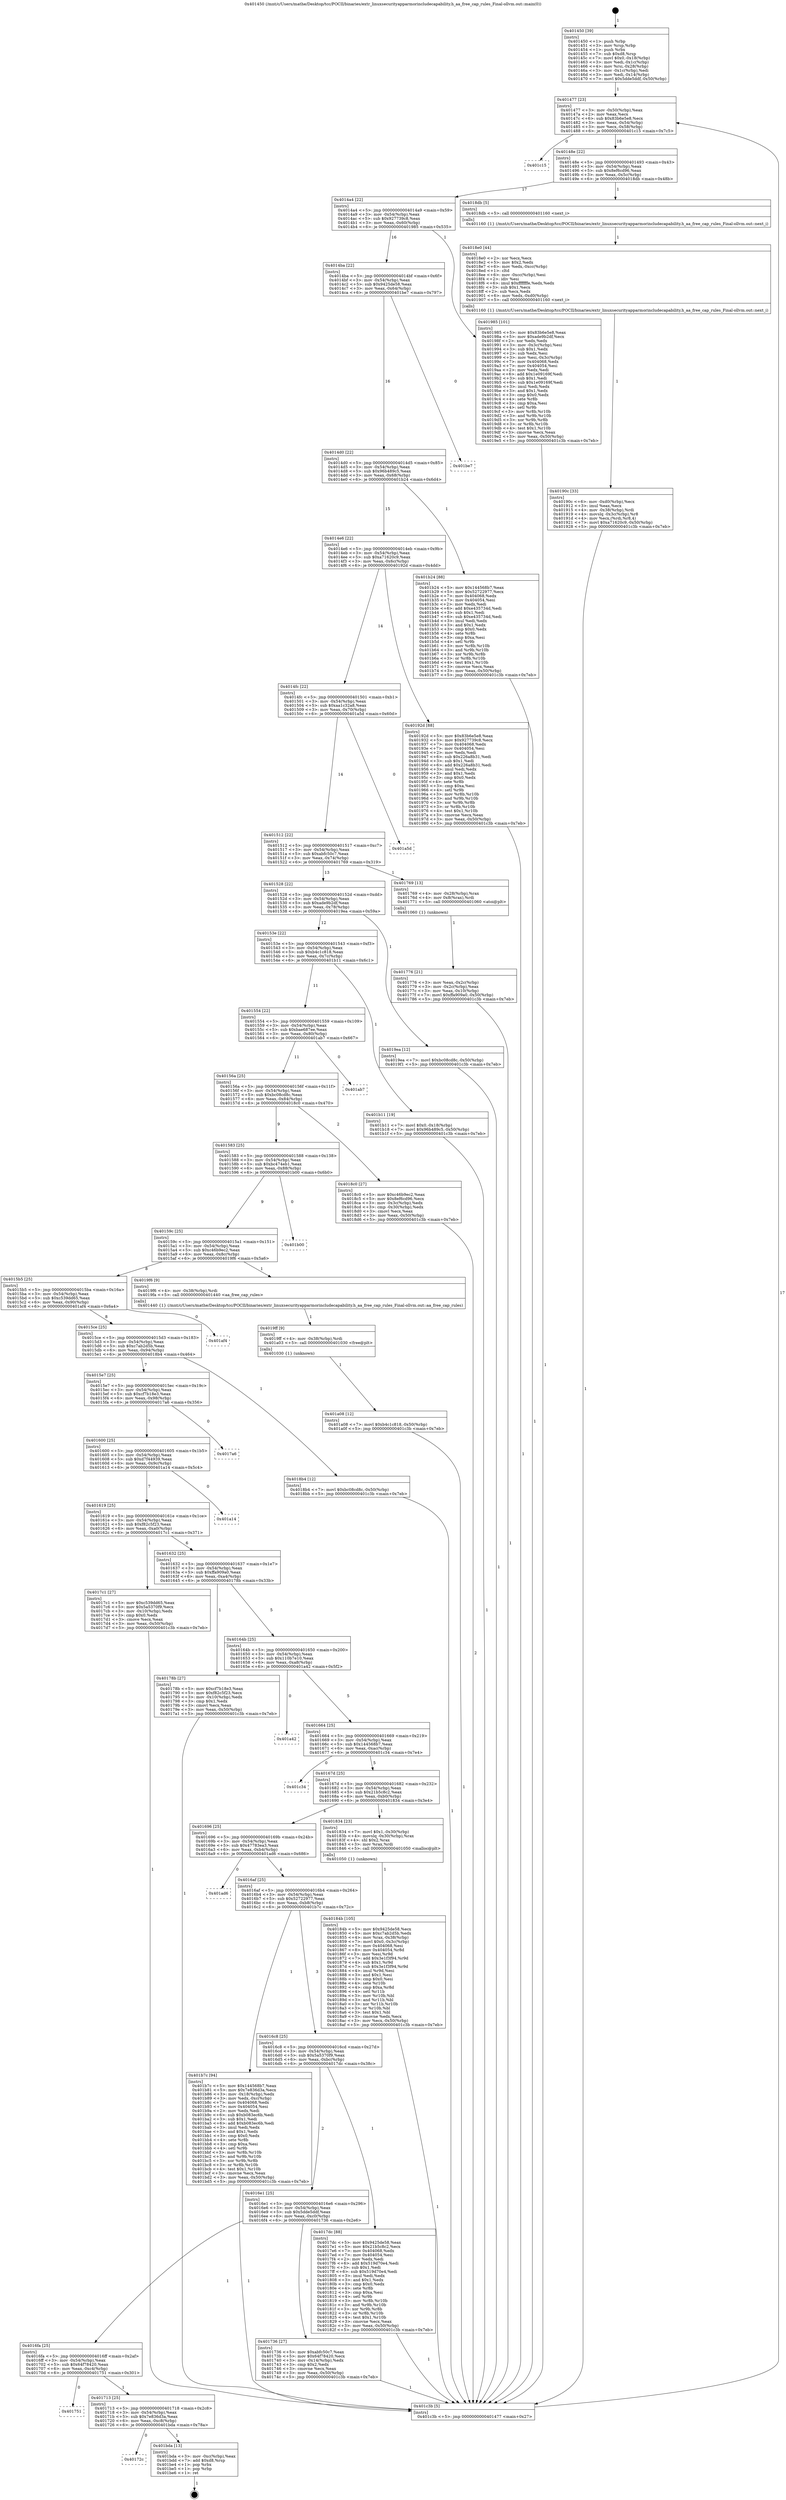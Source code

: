 digraph "0x401450" {
  label = "0x401450 (/mnt/c/Users/mathe/Desktop/tcc/POCII/binaries/extr_linuxsecurityapparmorincludecapability.h_aa_free_cap_rules_Final-ollvm.out::main(0))"
  labelloc = "t"
  node[shape=record]

  Entry [label="",width=0.3,height=0.3,shape=circle,fillcolor=black,style=filled]
  "0x401477" [label="{
     0x401477 [23]\l
     | [instrs]\l
     &nbsp;&nbsp;0x401477 \<+3\>: mov -0x50(%rbp),%eax\l
     &nbsp;&nbsp;0x40147a \<+2\>: mov %eax,%ecx\l
     &nbsp;&nbsp;0x40147c \<+6\>: sub $0x83b6e5e8,%ecx\l
     &nbsp;&nbsp;0x401482 \<+3\>: mov %eax,-0x54(%rbp)\l
     &nbsp;&nbsp;0x401485 \<+3\>: mov %ecx,-0x58(%rbp)\l
     &nbsp;&nbsp;0x401488 \<+6\>: je 0000000000401c15 \<main+0x7c5\>\l
  }"]
  "0x401c15" [label="{
     0x401c15\l
  }", style=dashed]
  "0x40148e" [label="{
     0x40148e [22]\l
     | [instrs]\l
     &nbsp;&nbsp;0x40148e \<+5\>: jmp 0000000000401493 \<main+0x43\>\l
     &nbsp;&nbsp;0x401493 \<+3\>: mov -0x54(%rbp),%eax\l
     &nbsp;&nbsp;0x401496 \<+5\>: sub $0x8ef6cd96,%eax\l
     &nbsp;&nbsp;0x40149b \<+3\>: mov %eax,-0x5c(%rbp)\l
     &nbsp;&nbsp;0x40149e \<+6\>: je 00000000004018db \<main+0x48b\>\l
  }"]
  Exit [label="",width=0.3,height=0.3,shape=circle,fillcolor=black,style=filled,peripheries=2]
  "0x4018db" [label="{
     0x4018db [5]\l
     | [instrs]\l
     &nbsp;&nbsp;0x4018db \<+5\>: call 0000000000401160 \<next_i\>\l
     | [calls]\l
     &nbsp;&nbsp;0x401160 \{1\} (/mnt/c/Users/mathe/Desktop/tcc/POCII/binaries/extr_linuxsecurityapparmorincludecapability.h_aa_free_cap_rules_Final-ollvm.out::next_i)\l
  }"]
  "0x4014a4" [label="{
     0x4014a4 [22]\l
     | [instrs]\l
     &nbsp;&nbsp;0x4014a4 \<+5\>: jmp 00000000004014a9 \<main+0x59\>\l
     &nbsp;&nbsp;0x4014a9 \<+3\>: mov -0x54(%rbp),%eax\l
     &nbsp;&nbsp;0x4014ac \<+5\>: sub $0x927739c8,%eax\l
     &nbsp;&nbsp;0x4014b1 \<+3\>: mov %eax,-0x60(%rbp)\l
     &nbsp;&nbsp;0x4014b4 \<+6\>: je 0000000000401985 \<main+0x535\>\l
  }"]
  "0x40172c" [label="{
     0x40172c\l
  }", style=dashed]
  "0x401985" [label="{
     0x401985 [101]\l
     | [instrs]\l
     &nbsp;&nbsp;0x401985 \<+5\>: mov $0x83b6e5e8,%eax\l
     &nbsp;&nbsp;0x40198a \<+5\>: mov $0xade9b2df,%ecx\l
     &nbsp;&nbsp;0x40198f \<+2\>: xor %edx,%edx\l
     &nbsp;&nbsp;0x401991 \<+3\>: mov -0x3c(%rbp),%esi\l
     &nbsp;&nbsp;0x401994 \<+3\>: sub $0x1,%edx\l
     &nbsp;&nbsp;0x401997 \<+2\>: sub %edx,%esi\l
     &nbsp;&nbsp;0x401999 \<+3\>: mov %esi,-0x3c(%rbp)\l
     &nbsp;&nbsp;0x40199c \<+7\>: mov 0x404068,%edx\l
     &nbsp;&nbsp;0x4019a3 \<+7\>: mov 0x404054,%esi\l
     &nbsp;&nbsp;0x4019aa \<+2\>: mov %edx,%edi\l
     &nbsp;&nbsp;0x4019ac \<+6\>: add $0x1e09169f,%edi\l
     &nbsp;&nbsp;0x4019b2 \<+3\>: sub $0x1,%edi\l
     &nbsp;&nbsp;0x4019b5 \<+6\>: sub $0x1e09169f,%edi\l
     &nbsp;&nbsp;0x4019bb \<+3\>: imul %edi,%edx\l
     &nbsp;&nbsp;0x4019be \<+3\>: and $0x1,%edx\l
     &nbsp;&nbsp;0x4019c1 \<+3\>: cmp $0x0,%edx\l
     &nbsp;&nbsp;0x4019c4 \<+4\>: sete %r8b\l
     &nbsp;&nbsp;0x4019c8 \<+3\>: cmp $0xa,%esi\l
     &nbsp;&nbsp;0x4019cb \<+4\>: setl %r9b\l
     &nbsp;&nbsp;0x4019cf \<+3\>: mov %r8b,%r10b\l
     &nbsp;&nbsp;0x4019d2 \<+3\>: and %r9b,%r10b\l
     &nbsp;&nbsp;0x4019d5 \<+3\>: xor %r9b,%r8b\l
     &nbsp;&nbsp;0x4019d8 \<+3\>: or %r8b,%r10b\l
     &nbsp;&nbsp;0x4019db \<+4\>: test $0x1,%r10b\l
     &nbsp;&nbsp;0x4019df \<+3\>: cmovne %ecx,%eax\l
     &nbsp;&nbsp;0x4019e2 \<+3\>: mov %eax,-0x50(%rbp)\l
     &nbsp;&nbsp;0x4019e5 \<+5\>: jmp 0000000000401c3b \<main+0x7eb\>\l
  }"]
  "0x4014ba" [label="{
     0x4014ba [22]\l
     | [instrs]\l
     &nbsp;&nbsp;0x4014ba \<+5\>: jmp 00000000004014bf \<main+0x6f\>\l
     &nbsp;&nbsp;0x4014bf \<+3\>: mov -0x54(%rbp),%eax\l
     &nbsp;&nbsp;0x4014c2 \<+5\>: sub $0x9425de58,%eax\l
     &nbsp;&nbsp;0x4014c7 \<+3\>: mov %eax,-0x64(%rbp)\l
     &nbsp;&nbsp;0x4014ca \<+6\>: je 0000000000401be7 \<main+0x797\>\l
  }"]
  "0x401bda" [label="{
     0x401bda [13]\l
     | [instrs]\l
     &nbsp;&nbsp;0x401bda \<+3\>: mov -0xc(%rbp),%eax\l
     &nbsp;&nbsp;0x401bdd \<+7\>: add $0xd8,%rsp\l
     &nbsp;&nbsp;0x401be4 \<+1\>: pop %rbx\l
     &nbsp;&nbsp;0x401be5 \<+1\>: pop %rbp\l
     &nbsp;&nbsp;0x401be6 \<+1\>: ret\l
  }"]
  "0x401be7" [label="{
     0x401be7\l
  }", style=dashed]
  "0x4014d0" [label="{
     0x4014d0 [22]\l
     | [instrs]\l
     &nbsp;&nbsp;0x4014d0 \<+5\>: jmp 00000000004014d5 \<main+0x85\>\l
     &nbsp;&nbsp;0x4014d5 \<+3\>: mov -0x54(%rbp),%eax\l
     &nbsp;&nbsp;0x4014d8 \<+5\>: sub $0x96b489c5,%eax\l
     &nbsp;&nbsp;0x4014dd \<+3\>: mov %eax,-0x68(%rbp)\l
     &nbsp;&nbsp;0x4014e0 \<+6\>: je 0000000000401b24 \<main+0x6d4\>\l
  }"]
  "0x401713" [label="{
     0x401713 [25]\l
     | [instrs]\l
     &nbsp;&nbsp;0x401713 \<+5\>: jmp 0000000000401718 \<main+0x2c8\>\l
     &nbsp;&nbsp;0x401718 \<+3\>: mov -0x54(%rbp),%eax\l
     &nbsp;&nbsp;0x40171b \<+5\>: sub $0x7e836d3a,%eax\l
     &nbsp;&nbsp;0x401720 \<+6\>: mov %eax,-0xc8(%rbp)\l
     &nbsp;&nbsp;0x401726 \<+6\>: je 0000000000401bda \<main+0x78a\>\l
  }"]
  "0x401b24" [label="{
     0x401b24 [88]\l
     | [instrs]\l
     &nbsp;&nbsp;0x401b24 \<+5\>: mov $0x144568b7,%eax\l
     &nbsp;&nbsp;0x401b29 \<+5\>: mov $0x52722977,%ecx\l
     &nbsp;&nbsp;0x401b2e \<+7\>: mov 0x404068,%edx\l
     &nbsp;&nbsp;0x401b35 \<+7\>: mov 0x404054,%esi\l
     &nbsp;&nbsp;0x401b3c \<+2\>: mov %edx,%edi\l
     &nbsp;&nbsp;0x401b3e \<+6\>: add $0xe435734d,%edi\l
     &nbsp;&nbsp;0x401b44 \<+3\>: sub $0x1,%edi\l
     &nbsp;&nbsp;0x401b47 \<+6\>: sub $0xe435734d,%edi\l
     &nbsp;&nbsp;0x401b4d \<+3\>: imul %edi,%edx\l
     &nbsp;&nbsp;0x401b50 \<+3\>: and $0x1,%edx\l
     &nbsp;&nbsp;0x401b53 \<+3\>: cmp $0x0,%edx\l
     &nbsp;&nbsp;0x401b56 \<+4\>: sete %r8b\l
     &nbsp;&nbsp;0x401b5a \<+3\>: cmp $0xa,%esi\l
     &nbsp;&nbsp;0x401b5d \<+4\>: setl %r9b\l
     &nbsp;&nbsp;0x401b61 \<+3\>: mov %r8b,%r10b\l
     &nbsp;&nbsp;0x401b64 \<+3\>: and %r9b,%r10b\l
     &nbsp;&nbsp;0x401b67 \<+3\>: xor %r9b,%r8b\l
     &nbsp;&nbsp;0x401b6a \<+3\>: or %r8b,%r10b\l
     &nbsp;&nbsp;0x401b6d \<+4\>: test $0x1,%r10b\l
     &nbsp;&nbsp;0x401b71 \<+3\>: cmovne %ecx,%eax\l
     &nbsp;&nbsp;0x401b74 \<+3\>: mov %eax,-0x50(%rbp)\l
     &nbsp;&nbsp;0x401b77 \<+5\>: jmp 0000000000401c3b \<main+0x7eb\>\l
  }"]
  "0x4014e6" [label="{
     0x4014e6 [22]\l
     | [instrs]\l
     &nbsp;&nbsp;0x4014e6 \<+5\>: jmp 00000000004014eb \<main+0x9b\>\l
     &nbsp;&nbsp;0x4014eb \<+3\>: mov -0x54(%rbp),%eax\l
     &nbsp;&nbsp;0x4014ee \<+5\>: sub $0xa71620c9,%eax\l
     &nbsp;&nbsp;0x4014f3 \<+3\>: mov %eax,-0x6c(%rbp)\l
     &nbsp;&nbsp;0x4014f6 \<+6\>: je 000000000040192d \<main+0x4dd\>\l
  }"]
  "0x401751" [label="{
     0x401751\l
  }", style=dashed]
  "0x40192d" [label="{
     0x40192d [88]\l
     | [instrs]\l
     &nbsp;&nbsp;0x40192d \<+5\>: mov $0x83b6e5e8,%eax\l
     &nbsp;&nbsp;0x401932 \<+5\>: mov $0x927739c8,%ecx\l
     &nbsp;&nbsp;0x401937 \<+7\>: mov 0x404068,%edx\l
     &nbsp;&nbsp;0x40193e \<+7\>: mov 0x404054,%esi\l
     &nbsp;&nbsp;0x401945 \<+2\>: mov %edx,%edi\l
     &nbsp;&nbsp;0x401947 \<+6\>: sub $0x226a8b31,%edi\l
     &nbsp;&nbsp;0x40194d \<+3\>: sub $0x1,%edi\l
     &nbsp;&nbsp;0x401950 \<+6\>: add $0x226a8b31,%edi\l
     &nbsp;&nbsp;0x401956 \<+3\>: imul %edi,%edx\l
     &nbsp;&nbsp;0x401959 \<+3\>: and $0x1,%edx\l
     &nbsp;&nbsp;0x40195c \<+3\>: cmp $0x0,%edx\l
     &nbsp;&nbsp;0x40195f \<+4\>: sete %r8b\l
     &nbsp;&nbsp;0x401963 \<+3\>: cmp $0xa,%esi\l
     &nbsp;&nbsp;0x401966 \<+4\>: setl %r9b\l
     &nbsp;&nbsp;0x40196a \<+3\>: mov %r8b,%r10b\l
     &nbsp;&nbsp;0x40196d \<+3\>: and %r9b,%r10b\l
     &nbsp;&nbsp;0x401970 \<+3\>: xor %r9b,%r8b\l
     &nbsp;&nbsp;0x401973 \<+3\>: or %r8b,%r10b\l
     &nbsp;&nbsp;0x401976 \<+4\>: test $0x1,%r10b\l
     &nbsp;&nbsp;0x40197a \<+3\>: cmovne %ecx,%eax\l
     &nbsp;&nbsp;0x40197d \<+3\>: mov %eax,-0x50(%rbp)\l
     &nbsp;&nbsp;0x401980 \<+5\>: jmp 0000000000401c3b \<main+0x7eb\>\l
  }"]
  "0x4014fc" [label="{
     0x4014fc [22]\l
     | [instrs]\l
     &nbsp;&nbsp;0x4014fc \<+5\>: jmp 0000000000401501 \<main+0xb1\>\l
     &nbsp;&nbsp;0x401501 \<+3\>: mov -0x54(%rbp),%eax\l
     &nbsp;&nbsp;0x401504 \<+5\>: sub $0xaa1c32a8,%eax\l
     &nbsp;&nbsp;0x401509 \<+3\>: mov %eax,-0x70(%rbp)\l
     &nbsp;&nbsp;0x40150c \<+6\>: je 0000000000401a5d \<main+0x60d\>\l
  }"]
  "0x401a08" [label="{
     0x401a08 [12]\l
     | [instrs]\l
     &nbsp;&nbsp;0x401a08 \<+7\>: movl $0xb4c1c818,-0x50(%rbp)\l
     &nbsp;&nbsp;0x401a0f \<+5\>: jmp 0000000000401c3b \<main+0x7eb\>\l
  }"]
  "0x401a5d" [label="{
     0x401a5d\l
  }", style=dashed]
  "0x401512" [label="{
     0x401512 [22]\l
     | [instrs]\l
     &nbsp;&nbsp;0x401512 \<+5\>: jmp 0000000000401517 \<main+0xc7\>\l
     &nbsp;&nbsp;0x401517 \<+3\>: mov -0x54(%rbp),%eax\l
     &nbsp;&nbsp;0x40151a \<+5\>: sub $0xabfc50c7,%eax\l
     &nbsp;&nbsp;0x40151f \<+3\>: mov %eax,-0x74(%rbp)\l
     &nbsp;&nbsp;0x401522 \<+6\>: je 0000000000401769 \<main+0x319\>\l
  }"]
  "0x4019ff" [label="{
     0x4019ff [9]\l
     | [instrs]\l
     &nbsp;&nbsp;0x4019ff \<+4\>: mov -0x38(%rbp),%rdi\l
     &nbsp;&nbsp;0x401a03 \<+5\>: call 0000000000401030 \<free@plt\>\l
     | [calls]\l
     &nbsp;&nbsp;0x401030 \{1\} (unknown)\l
  }"]
  "0x401769" [label="{
     0x401769 [13]\l
     | [instrs]\l
     &nbsp;&nbsp;0x401769 \<+4\>: mov -0x28(%rbp),%rax\l
     &nbsp;&nbsp;0x40176d \<+4\>: mov 0x8(%rax),%rdi\l
     &nbsp;&nbsp;0x401771 \<+5\>: call 0000000000401060 \<atoi@plt\>\l
     | [calls]\l
     &nbsp;&nbsp;0x401060 \{1\} (unknown)\l
  }"]
  "0x401528" [label="{
     0x401528 [22]\l
     | [instrs]\l
     &nbsp;&nbsp;0x401528 \<+5\>: jmp 000000000040152d \<main+0xdd\>\l
     &nbsp;&nbsp;0x40152d \<+3\>: mov -0x54(%rbp),%eax\l
     &nbsp;&nbsp;0x401530 \<+5\>: sub $0xade9b2df,%eax\l
     &nbsp;&nbsp;0x401535 \<+3\>: mov %eax,-0x78(%rbp)\l
     &nbsp;&nbsp;0x401538 \<+6\>: je 00000000004019ea \<main+0x59a\>\l
  }"]
  "0x40190c" [label="{
     0x40190c [33]\l
     | [instrs]\l
     &nbsp;&nbsp;0x40190c \<+6\>: mov -0xd0(%rbp),%ecx\l
     &nbsp;&nbsp;0x401912 \<+3\>: imul %eax,%ecx\l
     &nbsp;&nbsp;0x401915 \<+4\>: mov -0x38(%rbp),%rdi\l
     &nbsp;&nbsp;0x401919 \<+4\>: movslq -0x3c(%rbp),%r8\l
     &nbsp;&nbsp;0x40191d \<+4\>: mov %ecx,(%rdi,%r8,4)\l
     &nbsp;&nbsp;0x401921 \<+7\>: movl $0xa71620c9,-0x50(%rbp)\l
     &nbsp;&nbsp;0x401928 \<+5\>: jmp 0000000000401c3b \<main+0x7eb\>\l
  }"]
  "0x4019ea" [label="{
     0x4019ea [12]\l
     | [instrs]\l
     &nbsp;&nbsp;0x4019ea \<+7\>: movl $0xbc08cd8c,-0x50(%rbp)\l
     &nbsp;&nbsp;0x4019f1 \<+5\>: jmp 0000000000401c3b \<main+0x7eb\>\l
  }"]
  "0x40153e" [label="{
     0x40153e [22]\l
     | [instrs]\l
     &nbsp;&nbsp;0x40153e \<+5\>: jmp 0000000000401543 \<main+0xf3\>\l
     &nbsp;&nbsp;0x401543 \<+3\>: mov -0x54(%rbp),%eax\l
     &nbsp;&nbsp;0x401546 \<+5\>: sub $0xb4c1c818,%eax\l
     &nbsp;&nbsp;0x40154b \<+3\>: mov %eax,-0x7c(%rbp)\l
     &nbsp;&nbsp;0x40154e \<+6\>: je 0000000000401b11 \<main+0x6c1\>\l
  }"]
  "0x4018e0" [label="{
     0x4018e0 [44]\l
     | [instrs]\l
     &nbsp;&nbsp;0x4018e0 \<+2\>: xor %ecx,%ecx\l
     &nbsp;&nbsp;0x4018e2 \<+5\>: mov $0x2,%edx\l
     &nbsp;&nbsp;0x4018e7 \<+6\>: mov %edx,-0xcc(%rbp)\l
     &nbsp;&nbsp;0x4018ed \<+1\>: cltd\l
     &nbsp;&nbsp;0x4018ee \<+6\>: mov -0xcc(%rbp),%esi\l
     &nbsp;&nbsp;0x4018f4 \<+2\>: idiv %esi\l
     &nbsp;&nbsp;0x4018f6 \<+6\>: imul $0xfffffffe,%edx,%edx\l
     &nbsp;&nbsp;0x4018fc \<+3\>: sub $0x1,%ecx\l
     &nbsp;&nbsp;0x4018ff \<+2\>: sub %ecx,%edx\l
     &nbsp;&nbsp;0x401901 \<+6\>: mov %edx,-0xd0(%rbp)\l
     &nbsp;&nbsp;0x401907 \<+5\>: call 0000000000401160 \<next_i\>\l
     | [calls]\l
     &nbsp;&nbsp;0x401160 \{1\} (/mnt/c/Users/mathe/Desktop/tcc/POCII/binaries/extr_linuxsecurityapparmorincludecapability.h_aa_free_cap_rules_Final-ollvm.out::next_i)\l
  }"]
  "0x401b11" [label="{
     0x401b11 [19]\l
     | [instrs]\l
     &nbsp;&nbsp;0x401b11 \<+7\>: movl $0x0,-0x18(%rbp)\l
     &nbsp;&nbsp;0x401b18 \<+7\>: movl $0x96b489c5,-0x50(%rbp)\l
     &nbsp;&nbsp;0x401b1f \<+5\>: jmp 0000000000401c3b \<main+0x7eb\>\l
  }"]
  "0x401554" [label="{
     0x401554 [22]\l
     | [instrs]\l
     &nbsp;&nbsp;0x401554 \<+5\>: jmp 0000000000401559 \<main+0x109\>\l
     &nbsp;&nbsp;0x401559 \<+3\>: mov -0x54(%rbp),%eax\l
     &nbsp;&nbsp;0x40155c \<+5\>: sub $0xbae687ee,%eax\l
     &nbsp;&nbsp;0x401561 \<+3\>: mov %eax,-0x80(%rbp)\l
     &nbsp;&nbsp;0x401564 \<+6\>: je 0000000000401ab7 \<main+0x667\>\l
  }"]
  "0x40184b" [label="{
     0x40184b [105]\l
     | [instrs]\l
     &nbsp;&nbsp;0x40184b \<+5\>: mov $0x9425de58,%ecx\l
     &nbsp;&nbsp;0x401850 \<+5\>: mov $0xc7ab2d5b,%edx\l
     &nbsp;&nbsp;0x401855 \<+4\>: mov %rax,-0x38(%rbp)\l
     &nbsp;&nbsp;0x401859 \<+7\>: movl $0x0,-0x3c(%rbp)\l
     &nbsp;&nbsp;0x401860 \<+7\>: mov 0x404068,%esi\l
     &nbsp;&nbsp;0x401867 \<+8\>: mov 0x404054,%r8d\l
     &nbsp;&nbsp;0x40186f \<+3\>: mov %esi,%r9d\l
     &nbsp;&nbsp;0x401872 \<+7\>: add $0x3e1f3f94,%r9d\l
     &nbsp;&nbsp;0x401879 \<+4\>: sub $0x1,%r9d\l
     &nbsp;&nbsp;0x40187d \<+7\>: sub $0x3e1f3f94,%r9d\l
     &nbsp;&nbsp;0x401884 \<+4\>: imul %r9d,%esi\l
     &nbsp;&nbsp;0x401888 \<+3\>: and $0x1,%esi\l
     &nbsp;&nbsp;0x40188b \<+3\>: cmp $0x0,%esi\l
     &nbsp;&nbsp;0x40188e \<+4\>: sete %r10b\l
     &nbsp;&nbsp;0x401892 \<+4\>: cmp $0xa,%r8d\l
     &nbsp;&nbsp;0x401896 \<+4\>: setl %r11b\l
     &nbsp;&nbsp;0x40189a \<+3\>: mov %r10b,%bl\l
     &nbsp;&nbsp;0x40189d \<+3\>: and %r11b,%bl\l
     &nbsp;&nbsp;0x4018a0 \<+3\>: xor %r11b,%r10b\l
     &nbsp;&nbsp;0x4018a3 \<+3\>: or %r10b,%bl\l
     &nbsp;&nbsp;0x4018a6 \<+3\>: test $0x1,%bl\l
     &nbsp;&nbsp;0x4018a9 \<+3\>: cmovne %edx,%ecx\l
     &nbsp;&nbsp;0x4018ac \<+3\>: mov %ecx,-0x50(%rbp)\l
     &nbsp;&nbsp;0x4018af \<+5\>: jmp 0000000000401c3b \<main+0x7eb\>\l
  }"]
  "0x401ab7" [label="{
     0x401ab7\l
  }", style=dashed]
  "0x40156a" [label="{
     0x40156a [25]\l
     | [instrs]\l
     &nbsp;&nbsp;0x40156a \<+5\>: jmp 000000000040156f \<main+0x11f\>\l
     &nbsp;&nbsp;0x40156f \<+3\>: mov -0x54(%rbp),%eax\l
     &nbsp;&nbsp;0x401572 \<+5\>: sub $0xbc08cd8c,%eax\l
     &nbsp;&nbsp;0x401577 \<+6\>: mov %eax,-0x84(%rbp)\l
     &nbsp;&nbsp;0x40157d \<+6\>: je 00000000004018c0 \<main+0x470\>\l
  }"]
  "0x401776" [label="{
     0x401776 [21]\l
     | [instrs]\l
     &nbsp;&nbsp;0x401776 \<+3\>: mov %eax,-0x2c(%rbp)\l
     &nbsp;&nbsp;0x401779 \<+3\>: mov -0x2c(%rbp),%eax\l
     &nbsp;&nbsp;0x40177c \<+3\>: mov %eax,-0x10(%rbp)\l
     &nbsp;&nbsp;0x40177f \<+7\>: movl $0xffa909a0,-0x50(%rbp)\l
     &nbsp;&nbsp;0x401786 \<+5\>: jmp 0000000000401c3b \<main+0x7eb\>\l
  }"]
  "0x4018c0" [label="{
     0x4018c0 [27]\l
     | [instrs]\l
     &nbsp;&nbsp;0x4018c0 \<+5\>: mov $0xc46b9ec2,%eax\l
     &nbsp;&nbsp;0x4018c5 \<+5\>: mov $0x8ef6cd96,%ecx\l
     &nbsp;&nbsp;0x4018ca \<+3\>: mov -0x3c(%rbp),%edx\l
     &nbsp;&nbsp;0x4018cd \<+3\>: cmp -0x30(%rbp),%edx\l
     &nbsp;&nbsp;0x4018d0 \<+3\>: cmovl %ecx,%eax\l
     &nbsp;&nbsp;0x4018d3 \<+3\>: mov %eax,-0x50(%rbp)\l
     &nbsp;&nbsp;0x4018d6 \<+5\>: jmp 0000000000401c3b \<main+0x7eb\>\l
  }"]
  "0x401583" [label="{
     0x401583 [25]\l
     | [instrs]\l
     &nbsp;&nbsp;0x401583 \<+5\>: jmp 0000000000401588 \<main+0x138\>\l
     &nbsp;&nbsp;0x401588 \<+3\>: mov -0x54(%rbp),%eax\l
     &nbsp;&nbsp;0x40158b \<+5\>: sub $0xbc474eb1,%eax\l
     &nbsp;&nbsp;0x401590 \<+6\>: mov %eax,-0x88(%rbp)\l
     &nbsp;&nbsp;0x401596 \<+6\>: je 0000000000401b00 \<main+0x6b0\>\l
  }"]
  "0x401450" [label="{
     0x401450 [39]\l
     | [instrs]\l
     &nbsp;&nbsp;0x401450 \<+1\>: push %rbp\l
     &nbsp;&nbsp;0x401451 \<+3\>: mov %rsp,%rbp\l
     &nbsp;&nbsp;0x401454 \<+1\>: push %rbx\l
     &nbsp;&nbsp;0x401455 \<+7\>: sub $0xd8,%rsp\l
     &nbsp;&nbsp;0x40145c \<+7\>: movl $0x0,-0x18(%rbp)\l
     &nbsp;&nbsp;0x401463 \<+3\>: mov %edi,-0x1c(%rbp)\l
     &nbsp;&nbsp;0x401466 \<+4\>: mov %rsi,-0x28(%rbp)\l
     &nbsp;&nbsp;0x40146a \<+3\>: mov -0x1c(%rbp),%edi\l
     &nbsp;&nbsp;0x40146d \<+3\>: mov %edi,-0x14(%rbp)\l
     &nbsp;&nbsp;0x401470 \<+7\>: movl $0x5dde5ddf,-0x50(%rbp)\l
  }"]
  "0x401b00" [label="{
     0x401b00\l
  }", style=dashed]
  "0x40159c" [label="{
     0x40159c [25]\l
     | [instrs]\l
     &nbsp;&nbsp;0x40159c \<+5\>: jmp 00000000004015a1 \<main+0x151\>\l
     &nbsp;&nbsp;0x4015a1 \<+3\>: mov -0x54(%rbp),%eax\l
     &nbsp;&nbsp;0x4015a4 \<+5\>: sub $0xc46b9ec2,%eax\l
     &nbsp;&nbsp;0x4015a9 \<+6\>: mov %eax,-0x8c(%rbp)\l
     &nbsp;&nbsp;0x4015af \<+6\>: je 00000000004019f6 \<main+0x5a6\>\l
  }"]
  "0x401c3b" [label="{
     0x401c3b [5]\l
     | [instrs]\l
     &nbsp;&nbsp;0x401c3b \<+5\>: jmp 0000000000401477 \<main+0x27\>\l
  }"]
  "0x4019f6" [label="{
     0x4019f6 [9]\l
     | [instrs]\l
     &nbsp;&nbsp;0x4019f6 \<+4\>: mov -0x38(%rbp),%rdi\l
     &nbsp;&nbsp;0x4019fa \<+5\>: call 0000000000401440 \<aa_free_cap_rules\>\l
     | [calls]\l
     &nbsp;&nbsp;0x401440 \{1\} (/mnt/c/Users/mathe/Desktop/tcc/POCII/binaries/extr_linuxsecurityapparmorincludecapability.h_aa_free_cap_rules_Final-ollvm.out::aa_free_cap_rules)\l
  }"]
  "0x4015b5" [label="{
     0x4015b5 [25]\l
     | [instrs]\l
     &nbsp;&nbsp;0x4015b5 \<+5\>: jmp 00000000004015ba \<main+0x16a\>\l
     &nbsp;&nbsp;0x4015ba \<+3\>: mov -0x54(%rbp),%eax\l
     &nbsp;&nbsp;0x4015bd \<+5\>: sub $0xc539dd65,%eax\l
     &nbsp;&nbsp;0x4015c2 \<+6\>: mov %eax,-0x90(%rbp)\l
     &nbsp;&nbsp;0x4015c8 \<+6\>: je 0000000000401af4 \<main+0x6a4\>\l
  }"]
  "0x4016fa" [label="{
     0x4016fa [25]\l
     | [instrs]\l
     &nbsp;&nbsp;0x4016fa \<+5\>: jmp 00000000004016ff \<main+0x2af\>\l
     &nbsp;&nbsp;0x4016ff \<+3\>: mov -0x54(%rbp),%eax\l
     &nbsp;&nbsp;0x401702 \<+5\>: sub $0x64f78420,%eax\l
     &nbsp;&nbsp;0x401707 \<+6\>: mov %eax,-0xc4(%rbp)\l
     &nbsp;&nbsp;0x40170d \<+6\>: je 0000000000401751 \<main+0x301\>\l
  }"]
  "0x401af4" [label="{
     0x401af4\l
  }", style=dashed]
  "0x4015ce" [label="{
     0x4015ce [25]\l
     | [instrs]\l
     &nbsp;&nbsp;0x4015ce \<+5\>: jmp 00000000004015d3 \<main+0x183\>\l
     &nbsp;&nbsp;0x4015d3 \<+3\>: mov -0x54(%rbp),%eax\l
     &nbsp;&nbsp;0x4015d6 \<+5\>: sub $0xc7ab2d5b,%eax\l
     &nbsp;&nbsp;0x4015db \<+6\>: mov %eax,-0x94(%rbp)\l
     &nbsp;&nbsp;0x4015e1 \<+6\>: je 00000000004018b4 \<main+0x464\>\l
  }"]
  "0x401736" [label="{
     0x401736 [27]\l
     | [instrs]\l
     &nbsp;&nbsp;0x401736 \<+5\>: mov $0xabfc50c7,%eax\l
     &nbsp;&nbsp;0x40173b \<+5\>: mov $0x64f78420,%ecx\l
     &nbsp;&nbsp;0x401740 \<+3\>: mov -0x14(%rbp),%edx\l
     &nbsp;&nbsp;0x401743 \<+3\>: cmp $0x2,%edx\l
     &nbsp;&nbsp;0x401746 \<+3\>: cmovne %ecx,%eax\l
     &nbsp;&nbsp;0x401749 \<+3\>: mov %eax,-0x50(%rbp)\l
     &nbsp;&nbsp;0x40174c \<+5\>: jmp 0000000000401c3b \<main+0x7eb\>\l
  }"]
  "0x4018b4" [label="{
     0x4018b4 [12]\l
     | [instrs]\l
     &nbsp;&nbsp;0x4018b4 \<+7\>: movl $0xbc08cd8c,-0x50(%rbp)\l
     &nbsp;&nbsp;0x4018bb \<+5\>: jmp 0000000000401c3b \<main+0x7eb\>\l
  }"]
  "0x4015e7" [label="{
     0x4015e7 [25]\l
     | [instrs]\l
     &nbsp;&nbsp;0x4015e7 \<+5\>: jmp 00000000004015ec \<main+0x19c\>\l
     &nbsp;&nbsp;0x4015ec \<+3\>: mov -0x54(%rbp),%eax\l
     &nbsp;&nbsp;0x4015ef \<+5\>: sub $0xcf7b18e3,%eax\l
     &nbsp;&nbsp;0x4015f4 \<+6\>: mov %eax,-0x98(%rbp)\l
     &nbsp;&nbsp;0x4015fa \<+6\>: je 00000000004017a6 \<main+0x356\>\l
  }"]
  "0x4016e1" [label="{
     0x4016e1 [25]\l
     | [instrs]\l
     &nbsp;&nbsp;0x4016e1 \<+5\>: jmp 00000000004016e6 \<main+0x296\>\l
     &nbsp;&nbsp;0x4016e6 \<+3\>: mov -0x54(%rbp),%eax\l
     &nbsp;&nbsp;0x4016e9 \<+5\>: sub $0x5dde5ddf,%eax\l
     &nbsp;&nbsp;0x4016ee \<+6\>: mov %eax,-0xc0(%rbp)\l
     &nbsp;&nbsp;0x4016f4 \<+6\>: je 0000000000401736 \<main+0x2e6\>\l
  }"]
  "0x4017a6" [label="{
     0x4017a6\l
  }", style=dashed]
  "0x401600" [label="{
     0x401600 [25]\l
     | [instrs]\l
     &nbsp;&nbsp;0x401600 \<+5\>: jmp 0000000000401605 \<main+0x1b5\>\l
     &nbsp;&nbsp;0x401605 \<+3\>: mov -0x54(%rbp),%eax\l
     &nbsp;&nbsp;0x401608 \<+5\>: sub $0xd7f44939,%eax\l
     &nbsp;&nbsp;0x40160d \<+6\>: mov %eax,-0x9c(%rbp)\l
     &nbsp;&nbsp;0x401613 \<+6\>: je 0000000000401a14 \<main+0x5c4\>\l
  }"]
  "0x4017dc" [label="{
     0x4017dc [88]\l
     | [instrs]\l
     &nbsp;&nbsp;0x4017dc \<+5\>: mov $0x9425de58,%eax\l
     &nbsp;&nbsp;0x4017e1 \<+5\>: mov $0x21b5c8c2,%ecx\l
     &nbsp;&nbsp;0x4017e6 \<+7\>: mov 0x404068,%edx\l
     &nbsp;&nbsp;0x4017ed \<+7\>: mov 0x404054,%esi\l
     &nbsp;&nbsp;0x4017f4 \<+2\>: mov %edx,%edi\l
     &nbsp;&nbsp;0x4017f6 \<+6\>: add $0x519d70e4,%edi\l
     &nbsp;&nbsp;0x4017fc \<+3\>: sub $0x1,%edi\l
     &nbsp;&nbsp;0x4017ff \<+6\>: sub $0x519d70e4,%edi\l
     &nbsp;&nbsp;0x401805 \<+3\>: imul %edi,%edx\l
     &nbsp;&nbsp;0x401808 \<+3\>: and $0x1,%edx\l
     &nbsp;&nbsp;0x40180b \<+3\>: cmp $0x0,%edx\l
     &nbsp;&nbsp;0x40180e \<+4\>: sete %r8b\l
     &nbsp;&nbsp;0x401812 \<+3\>: cmp $0xa,%esi\l
     &nbsp;&nbsp;0x401815 \<+4\>: setl %r9b\l
     &nbsp;&nbsp;0x401819 \<+3\>: mov %r8b,%r10b\l
     &nbsp;&nbsp;0x40181c \<+3\>: and %r9b,%r10b\l
     &nbsp;&nbsp;0x40181f \<+3\>: xor %r9b,%r8b\l
     &nbsp;&nbsp;0x401822 \<+3\>: or %r8b,%r10b\l
     &nbsp;&nbsp;0x401825 \<+4\>: test $0x1,%r10b\l
     &nbsp;&nbsp;0x401829 \<+3\>: cmovne %ecx,%eax\l
     &nbsp;&nbsp;0x40182c \<+3\>: mov %eax,-0x50(%rbp)\l
     &nbsp;&nbsp;0x40182f \<+5\>: jmp 0000000000401c3b \<main+0x7eb\>\l
  }"]
  "0x401a14" [label="{
     0x401a14\l
  }", style=dashed]
  "0x401619" [label="{
     0x401619 [25]\l
     | [instrs]\l
     &nbsp;&nbsp;0x401619 \<+5\>: jmp 000000000040161e \<main+0x1ce\>\l
     &nbsp;&nbsp;0x40161e \<+3\>: mov -0x54(%rbp),%eax\l
     &nbsp;&nbsp;0x401621 \<+5\>: sub $0xf82c5f23,%eax\l
     &nbsp;&nbsp;0x401626 \<+6\>: mov %eax,-0xa0(%rbp)\l
     &nbsp;&nbsp;0x40162c \<+6\>: je 00000000004017c1 \<main+0x371\>\l
  }"]
  "0x4016c8" [label="{
     0x4016c8 [25]\l
     | [instrs]\l
     &nbsp;&nbsp;0x4016c8 \<+5\>: jmp 00000000004016cd \<main+0x27d\>\l
     &nbsp;&nbsp;0x4016cd \<+3\>: mov -0x54(%rbp),%eax\l
     &nbsp;&nbsp;0x4016d0 \<+5\>: sub $0x5a5370f9,%eax\l
     &nbsp;&nbsp;0x4016d5 \<+6\>: mov %eax,-0xbc(%rbp)\l
     &nbsp;&nbsp;0x4016db \<+6\>: je 00000000004017dc \<main+0x38c\>\l
  }"]
  "0x4017c1" [label="{
     0x4017c1 [27]\l
     | [instrs]\l
     &nbsp;&nbsp;0x4017c1 \<+5\>: mov $0xc539dd65,%eax\l
     &nbsp;&nbsp;0x4017c6 \<+5\>: mov $0x5a5370f9,%ecx\l
     &nbsp;&nbsp;0x4017cb \<+3\>: mov -0x10(%rbp),%edx\l
     &nbsp;&nbsp;0x4017ce \<+3\>: cmp $0x0,%edx\l
     &nbsp;&nbsp;0x4017d1 \<+3\>: cmove %ecx,%eax\l
     &nbsp;&nbsp;0x4017d4 \<+3\>: mov %eax,-0x50(%rbp)\l
     &nbsp;&nbsp;0x4017d7 \<+5\>: jmp 0000000000401c3b \<main+0x7eb\>\l
  }"]
  "0x401632" [label="{
     0x401632 [25]\l
     | [instrs]\l
     &nbsp;&nbsp;0x401632 \<+5\>: jmp 0000000000401637 \<main+0x1e7\>\l
     &nbsp;&nbsp;0x401637 \<+3\>: mov -0x54(%rbp),%eax\l
     &nbsp;&nbsp;0x40163a \<+5\>: sub $0xffa909a0,%eax\l
     &nbsp;&nbsp;0x40163f \<+6\>: mov %eax,-0xa4(%rbp)\l
     &nbsp;&nbsp;0x401645 \<+6\>: je 000000000040178b \<main+0x33b\>\l
  }"]
  "0x401b7c" [label="{
     0x401b7c [94]\l
     | [instrs]\l
     &nbsp;&nbsp;0x401b7c \<+5\>: mov $0x144568b7,%eax\l
     &nbsp;&nbsp;0x401b81 \<+5\>: mov $0x7e836d3a,%ecx\l
     &nbsp;&nbsp;0x401b86 \<+3\>: mov -0x18(%rbp),%edx\l
     &nbsp;&nbsp;0x401b89 \<+3\>: mov %edx,-0xc(%rbp)\l
     &nbsp;&nbsp;0x401b8c \<+7\>: mov 0x404068,%edx\l
     &nbsp;&nbsp;0x401b93 \<+7\>: mov 0x404054,%esi\l
     &nbsp;&nbsp;0x401b9a \<+2\>: mov %edx,%edi\l
     &nbsp;&nbsp;0x401b9c \<+6\>: sub $0xb083ec6b,%edi\l
     &nbsp;&nbsp;0x401ba2 \<+3\>: sub $0x1,%edi\l
     &nbsp;&nbsp;0x401ba5 \<+6\>: add $0xb083ec6b,%edi\l
     &nbsp;&nbsp;0x401bab \<+3\>: imul %edi,%edx\l
     &nbsp;&nbsp;0x401bae \<+3\>: and $0x1,%edx\l
     &nbsp;&nbsp;0x401bb1 \<+3\>: cmp $0x0,%edx\l
     &nbsp;&nbsp;0x401bb4 \<+4\>: sete %r8b\l
     &nbsp;&nbsp;0x401bb8 \<+3\>: cmp $0xa,%esi\l
     &nbsp;&nbsp;0x401bbb \<+4\>: setl %r9b\l
     &nbsp;&nbsp;0x401bbf \<+3\>: mov %r8b,%r10b\l
     &nbsp;&nbsp;0x401bc2 \<+3\>: and %r9b,%r10b\l
     &nbsp;&nbsp;0x401bc5 \<+3\>: xor %r9b,%r8b\l
     &nbsp;&nbsp;0x401bc8 \<+3\>: or %r8b,%r10b\l
     &nbsp;&nbsp;0x401bcb \<+4\>: test $0x1,%r10b\l
     &nbsp;&nbsp;0x401bcf \<+3\>: cmovne %ecx,%eax\l
     &nbsp;&nbsp;0x401bd2 \<+3\>: mov %eax,-0x50(%rbp)\l
     &nbsp;&nbsp;0x401bd5 \<+5\>: jmp 0000000000401c3b \<main+0x7eb\>\l
  }"]
  "0x40178b" [label="{
     0x40178b [27]\l
     | [instrs]\l
     &nbsp;&nbsp;0x40178b \<+5\>: mov $0xcf7b18e3,%eax\l
     &nbsp;&nbsp;0x401790 \<+5\>: mov $0xf82c5f23,%ecx\l
     &nbsp;&nbsp;0x401795 \<+3\>: mov -0x10(%rbp),%edx\l
     &nbsp;&nbsp;0x401798 \<+3\>: cmp $0x1,%edx\l
     &nbsp;&nbsp;0x40179b \<+3\>: cmovl %ecx,%eax\l
     &nbsp;&nbsp;0x40179e \<+3\>: mov %eax,-0x50(%rbp)\l
     &nbsp;&nbsp;0x4017a1 \<+5\>: jmp 0000000000401c3b \<main+0x7eb\>\l
  }"]
  "0x40164b" [label="{
     0x40164b [25]\l
     | [instrs]\l
     &nbsp;&nbsp;0x40164b \<+5\>: jmp 0000000000401650 \<main+0x200\>\l
     &nbsp;&nbsp;0x401650 \<+3\>: mov -0x54(%rbp),%eax\l
     &nbsp;&nbsp;0x401653 \<+5\>: sub $0x110b7e10,%eax\l
     &nbsp;&nbsp;0x401658 \<+6\>: mov %eax,-0xa8(%rbp)\l
     &nbsp;&nbsp;0x40165e \<+6\>: je 0000000000401a42 \<main+0x5f2\>\l
  }"]
  "0x4016af" [label="{
     0x4016af [25]\l
     | [instrs]\l
     &nbsp;&nbsp;0x4016af \<+5\>: jmp 00000000004016b4 \<main+0x264\>\l
     &nbsp;&nbsp;0x4016b4 \<+3\>: mov -0x54(%rbp),%eax\l
     &nbsp;&nbsp;0x4016b7 \<+5\>: sub $0x52722977,%eax\l
     &nbsp;&nbsp;0x4016bc \<+6\>: mov %eax,-0xb8(%rbp)\l
     &nbsp;&nbsp;0x4016c2 \<+6\>: je 0000000000401b7c \<main+0x72c\>\l
  }"]
  "0x401a42" [label="{
     0x401a42\l
  }", style=dashed]
  "0x401664" [label="{
     0x401664 [25]\l
     | [instrs]\l
     &nbsp;&nbsp;0x401664 \<+5\>: jmp 0000000000401669 \<main+0x219\>\l
     &nbsp;&nbsp;0x401669 \<+3\>: mov -0x54(%rbp),%eax\l
     &nbsp;&nbsp;0x40166c \<+5\>: sub $0x144568b7,%eax\l
     &nbsp;&nbsp;0x401671 \<+6\>: mov %eax,-0xac(%rbp)\l
     &nbsp;&nbsp;0x401677 \<+6\>: je 0000000000401c34 \<main+0x7e4\>\l
  }"]
  "0x401ad6" [label="{
     0x401ad6\l
  }", style=dashed]
  "0x401c34" [label="{
     0x401c34\l
  }", style=dashed]
  "0x40167d" [label="{
     0x40167d [25]\l
     | [instrs]\l
     &nbsp;&nbsp;0x40167d \<+5\>: jmp 0000000000401682 \<main+0x232\>\l
     &nbsp;&nbsp;0x401682 \<+3\>: mov -0x54(%rbp),%eax\l
     &nbsp;&nbsp;0x401685 \<+5\>: sub $0x21b5c8c2,%eax\l
     &nbsp;&nbsp;0x40168a \<+6\>: mov %eax,-0xb0(%rbp)\l
     &nbsp;&nbsp;0x401690 \<+6\>: je 0000000000401834 \<main+0x3e4\>\l
  }"]
  "0x401696" [label="{
     0x401696 [25]\l
     | [instrs]\l
     &nbsp;&nbsp;0x401696 \<+5\>: jmp 000000000040169b \<main+0x24b\>\l
     &nbsp;&nbsp;0x40169b \<+3\>: mov -0x54(%rbp),%eax\l
     &nbsp;&nbsp;0x40169e \<+5\>: sub $0x47783ea3,%eax\l
     &nbsp;&nbsp;0x4016a3 \<+6\>: mov %eax,-0xb4(%rbp)\l
     &nbsp;&nbsp;0x4016a9 \<+6\>: je 0000000000401ad6 \<main+0x686\>\l
  }"]
  "0x401834" [label="{
     0x401834 [23]\l
     | [instrs]\l
     &nbsp;&nbsp;0x401834 \<+7\>: movl $0x1,-0x30(%rbp)\l
     &nbsp;&nbsp;0x40183b \<+4\>: movslq -0x30(%rbp),%rax\l
     &nbsp;&nbsp;0x40183f \<+4\>: shl $0x2,%rax\l
     &nbsp;&nbsp;0x401843 \<+3\>: mov %rax,%rdi\l
     &nbsp;&nbsp;0x401846 \<+5\>: call 0000000000401050 \<malloc@plt\>\l
     | [calls]\l
     &nbsp;&nbsp;0x401050 \{1\} (unknown)\l
  }"]
  Entry -> "0x401450" [label=" 1"]
  "0x401477" -> "0x401c15" [label=" 0"]
  "0x401477" -> "0x40148e" [label=" 18"]
  "0x401bda" -> Exit [label=" 1"]
  "0x40148e" -> "0x4018db" [label=" 1"]
  "0x40148e" -> "0x4014a4" [label=" 17"]
  "0x401713" -> "0x40172c" [label=" 0"]
  "0x4014a4" -> "0x401985" [label=" 1"]
  "0x4014a4" -> "0x4014ba" [label=" 16"]
  "0x401713" -> "0x401bda" [label=" 1"]
  "0x4014ba" -> "0x401be7" [label=" 0"]
  "0x4014ba" -> "0x4014d0" [label=" 16"]
  "0x4016fa" -> "0x401713" [label=" 1"]
  "0x4014d0" -> "0x401b24" [label=" 1"]
  "0x4014d0" -> "0x4014e6" [label=" 15"]
  "0x4016fa" -> "0x401751" [label=" 0"]
  "0x4014e6" -> "0x40192d" [label=" 1"]
  "0x4014e6" -> "0x4014fc" [label=" 14"]
  "0x401b7c" -> "0x401c3b" [label=" 1"]
  "0x4014fc" -> "0x401a5d" [label=" 0"]
  "0x4014fc" -> "0x401512" [label=" 14"]
  "0x401b24" -> "0x401c3b" [label=" 1"]
  "0x401512" -> "0x401769" [label=" 1"]
  "0x401512" -> "0x401528" [label=" 13"]
  "0x401b11" -> "0x401c3b" [label=" 1"]
  "0x401528" -> "0x4019ea" [label=" 1"]
  "0x401528" -> "0x40153e" [label=" 12"]
  "0x401a08" -> "0x401c3b" [label=" 1"]
  "0x40153e" -> "0x401b11" [label=" 1"]
  "0x40153e" -> "0x401554" [label=" 11"]
  "0x4019ff" -> "0x401a08" [label=" 1"]
  "0x401554" -> "0x401ab7" [label=" 0"]
  "0x401554" -> "0x40156a" [label=" 11"]
  "0x4019f6" -> "0x4019ff" [label=" 1"]
  "0x40156a" -> "0x4018c0" [label=" 2"]
  "0x40156a" -> "0x401583" [label=" 9"]
  "0x4019ea" -> "0x401c3b" [label=" 1"]
  "0x401583" -> "0x401b00" [label=" 0"]
  "0x401583" -> "0x40159c" [label=" 9"]
  "0x401985" -> "0x401c3b" [label=" 1"]
  "0x40159c" -> "0x4019f6" [label=" 1"]
  "0x40159c" -> "0x4015b5" [label=" 8"]
  "0x40192d" -> "0x401c3b" [label=" 1"]
  "0x4015b5" -> "0x401af4" [label=" 0"]
  "0x4015b5" -> "0x4015ce" [label=" 8"]
  "0x40190c" -> "0x401c3b" [label=" 1"]
  "0x4015ce" -> "0x4018b4" [label=" 1"]
  "0x4015ce" -> "0x4015e7" [label=" 7"]
  "0x4018e0" -> "0x40190c" [label=" 1"]
  "0x4015e7" -> "0x4017a6" [label=" 0"]
  "0x4015e7" -> "0x401600" [label=" 7"]
  "0x4018c0" -> "0x401c3b" [label=" 2"]
  "0x401600" -> "0x401a14" [label=" 0"]
  "0x401600" -> "0x401619" [label=" 7"]
  "0x4018b4" -> "0x401c3b" [label=" 1"]
  "0x401619" -> "0x4017c1" [label=" 1"]
  "0x401619" -> "0x401632" [label=" 6"]
  "0x401834" -> "0x40184b" [label=" 1"]
  "0x401632" -> "0x40178b" [label=" 1"]
  "0x401632" -> "0x40164b" [label=" 5"]
  "0x4017dc" -> "0x401c3b" [label=" 1"]
  "0x40164b" -> "0x401a42" [label=" 0"]
  "0x40164b" -> "0x401664" [label=" 5"]
  "0x40178b" -> "0x401c3b" [label=" 1"]
  "0x401664" -> "0x401c34" [label=" 0"]
  "0x401664" -> "0x40167d" [label=" 5"]
  "0x401776" -> "0x401c3b" [label=" 1"]
  "0x40167d" -> "0x401834" [label=" 1"]
  "0x40167d" -> "0x401696" [label=" 4"]
  "0x401769" -> "0x401776" [label=" 1"]
  "0x401696" -> "0x401ad6" [label=" 0"]
  "0x401696" -> "0x4016af" [label=" 4"]
  "0x4017c1" -> "0x401c3b" [label=" 1"]
  "0x4016af" -> "0x401b7c" [label=" 1"]
  "0x4016af" -> "0x4016c8" [label=" 3"]
  "0x40184b" -> "0x401c3b" [label=" 1"]
  "0x4016c8" -> "0x4017dc" [label=" 1"]
  "0x4016c8" -> "0x4016e1" [label=" 2"]
  "0x4018db" -> "0x4018e0" [label=" 1"]
  "0x4016e1" -> "0x401736" [label=" 1"]
  "0x4016e1" -> "0x4016fa" [label=" 1"]
  "0x401736" -> "0x401c3b" [label=" 1"]
  "0x401450" -> "0x401477" [label=" 1"]
  "0x401c3b" -> "0x401477" [label=" 17"]
}
